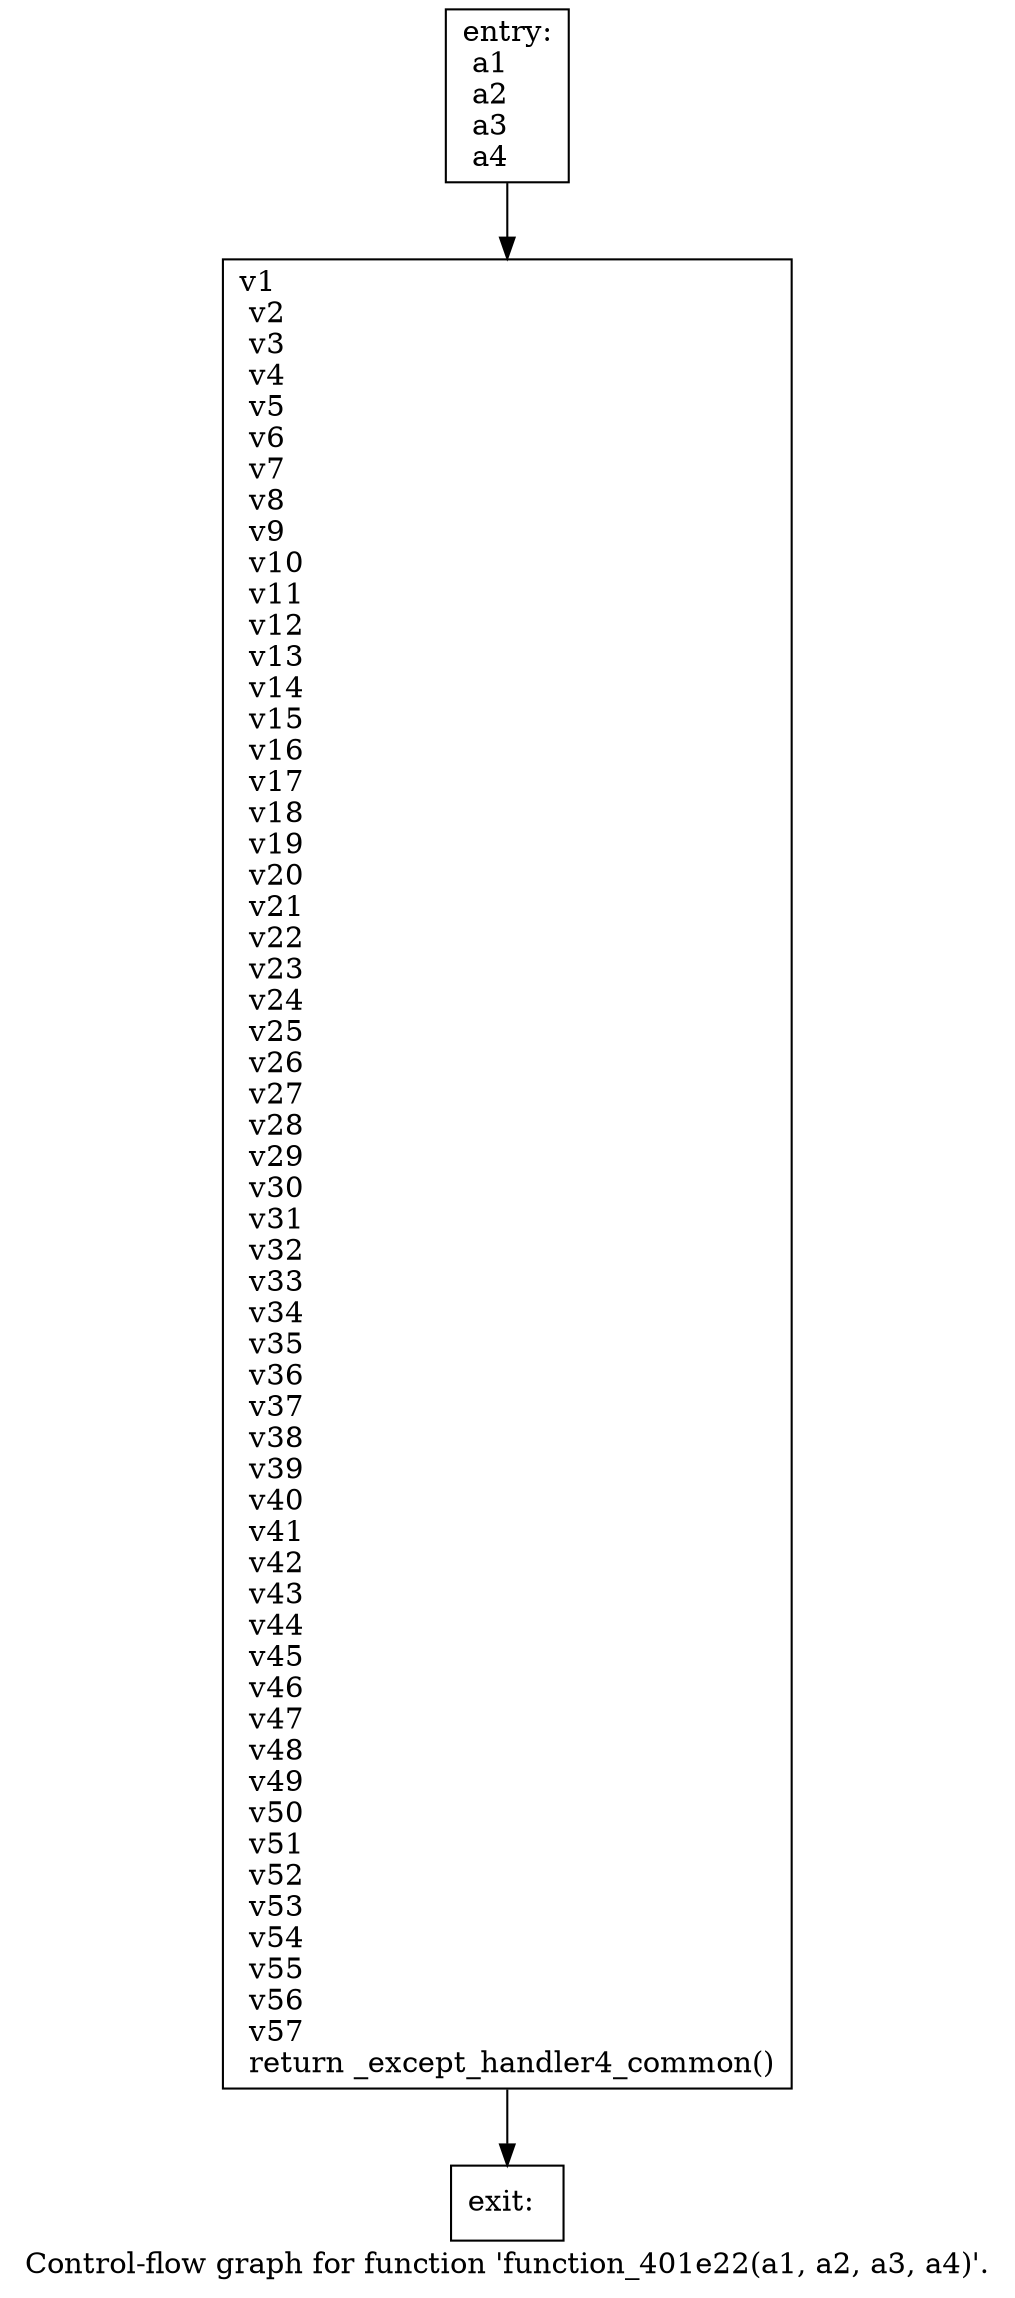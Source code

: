digraph "Control-flow graph for function 'function_401e22(a1, a2, a3, a4)'." {
  label="Control-flow graph for function 'function_401e22(a1, a2, a3, a4)'.";
  node [shape=record];

  Node000001DDBF412C50 [label="{entry:\l  a1\l  a2\l  a3\l  a4\l}"];
  Node000001DDBF412C50 -> Node000001DDBF412010;
  Node000001DDBF412010 [label="{  v1\l  v2\l  v3\l  v4\l  v5\l  v6\l  v7\l  v8\l  v9\l  v10\l  v11\l  v12\l  v13\l  v14\l  v15\l  v16\l  v17\l  v18\l  v19\l  v20\l  v21\l  v22\l  v23\l  v24\l  v25\l  v26\l  v27\l  v28\l  v29\l  v30\l  v31\l  v32\l  v33\l  v34\l  v35\l  v36\l  v37\l  v38\l  v39\l  v40\l  v41\l  v42\l  v43\l  v44\l  v45\l  v46\l  v47\l  v48\l  v49\l  v50\l  v51\l  v52\l  v53\l  v54\l  v55\l  v56\l  v57\l  return _except_handler4_common()\l}"];
  Node000001DDBF412010 -> Node000001DDBF412A90;
  Node000001DDBF412A90 [label="{exit:\l}"];

}

